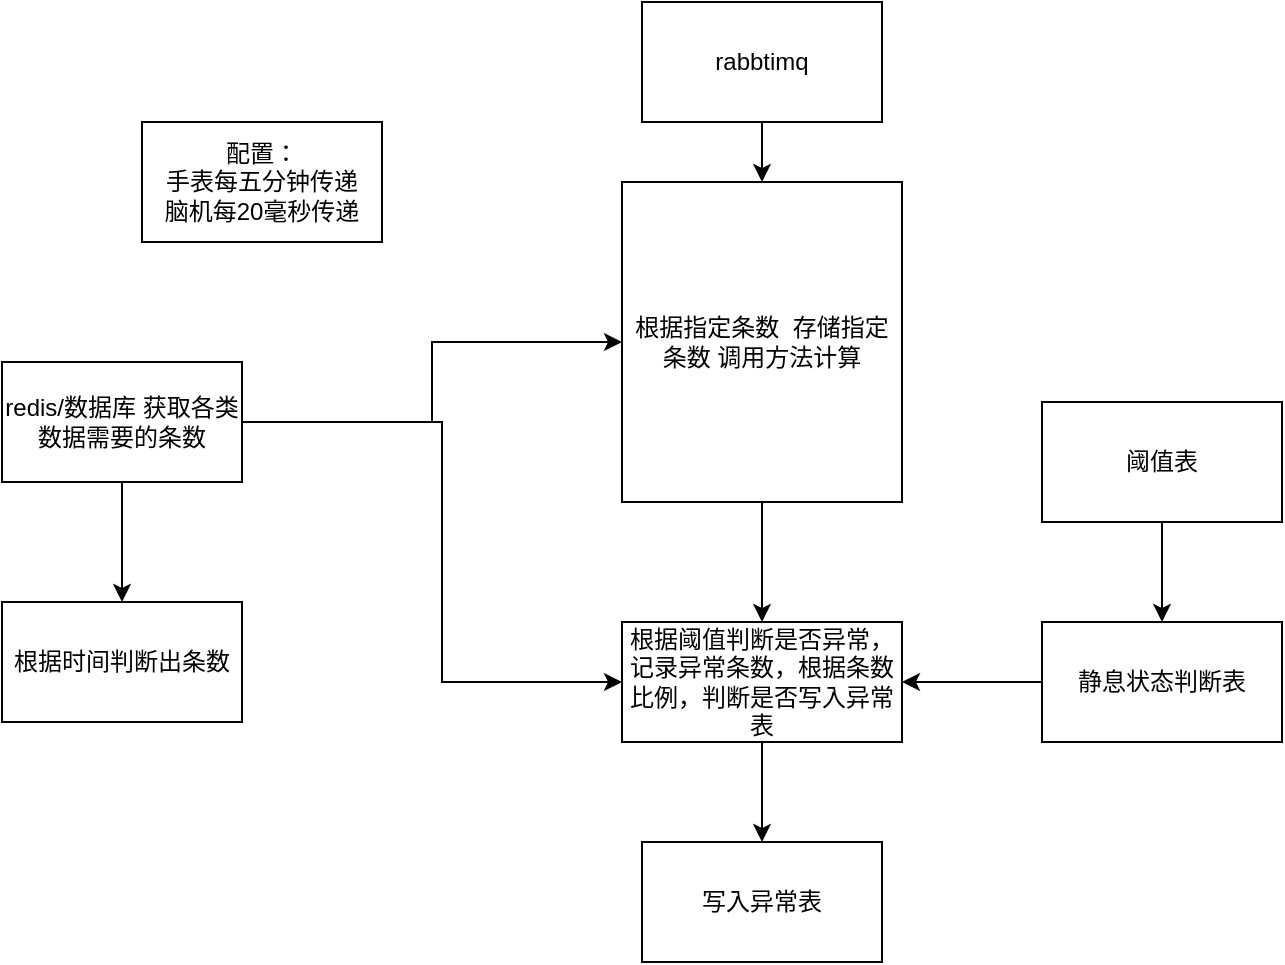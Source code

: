 <mxfile version="20.8.13" type="github">
  <diagram name="Page-1" id="74e2e168-ea6b-b213-b513-2b3c1d86103e">
    <mxGraphModel dx="1050" dy="549" grid="1" gridSize="10" guides="1" tooltips="1" connect="1" arrows="1" fold="1" page="1" pageScale="1" pageWidth="1100" pageHeight="850" background="none" math="0" shadow="0">
      <root>
        <mxCell id="0" />
        <mxCell id="1" parent="0" />
        <mxCell id="mmImKOxBRJz25gbyXTxN-3" value="" style="edgeStyle=orthogonalEdgeStyle;rounded=0;orthogonalLoop=1;jettySize=auto;html=1;" edge="1" parent="1" source="mmImKOxBRJz25gbyXTxN-1" target="mmImKOxBRJz25gbyXTxN-2">
          <mxGeometry relative="1" as="geometry" />
        </mxCell>
        <mxCell id="mmImKOxBRJz25gbyXTxN-1" value="rabbtimq" style="rounded=0;whiteSpace=wrap;html=1;" vertex="1" parent="1">
          <mxGeometry x="530" y="180" width="120" height="60" as="geometry" />
        </mxCell>
        <mxCell id="mmImKOxBRJz25gbyXTxN-7" value="" style="edgeStyle=orthogonalEdgeStyle;rounded=0;orthogonalLoop=1;jettySize=auto;html=1;" edge="1" parent="1" source="mmImKOxBRJz25gbyXTxN-2" target="mmImKOxBRJz25gbyXTxN-6">
          <mxGeometry relative="1" as="geometry" />
        </mxCell>
        <mxCell id="mmImKOxBRJz25gbyXTxN-2" value="根据指定条数&amp;nbsp; 存储指定条数 调用方法计算" style="whiteSpace=wrap;html=1;rounded=0;" vertex="1" parent="1">
          <mxGeometry x="520" y="270" width="140" height="160" as="geometry" />
        </mxCell>
        <mxCell id="mmImKOxBRJz25gbyXTxN-5" style="edgeStyle=orthogonalEdgeStyle;rounded=0;orthogonalLoop=1;jettySize=auto;html=1;exitX=1;exitY=0.5;exitDx=0;exitDy=0;" edge="1" parent="1" source="mmImKOxBRJz25gbyXTxN-4" target="mmImKOxBRJz25gbyXTxN-2">
          <mxGeometry relative="1" as="geometry">
            <mxPoint x="380" y="350" as="targetPoint" />
          </mxGeometry>
        </mxCell>
        <mxCell id="mmImKOxBRJz25gbyXTxN-8" style="edgeStyle=orthogonalEdgeStyle;rounded=0;orthogonalLoop=1;jettySize=auto;html=1;entryX=0;entryY=0.5;entryDx=0;entryDy=0;" edge="1" parent="1" source="mmImKOxBRJz25gbyXTxN-4" target="mmImKOxBRJz25gbyXTxN-6">
          <mxGeometry relative="1" as="geometry">
            <Array as="points">
              <mxPoint x="430" y="390" />
              <mxPoint x="430" y="520" />
            </Array>
          </mxGeometry>
        </mxCell>
        <mxCell id="mmImKOxBRJz25gbyXTxN-16" style="edgeStyle=orthogonalEdgeStyle;rounded=0;orthogonalLoop=1;jettySize=auto;html=1;" edge="1" parent="1" source="mmImKOxBRJz25gbyXTxN-4" target="mmImKOxBRJz25gbyXTxN-15">
          <mxGeometry relative="1" as="geometry" />
        </mxCell>
        <mxCell id="mmImKOxBRJz25gbyXTxN-4" value="redis/数据库 获取各类数据需要的条数" style="rounded=0;whiteSpace=wrap;html=1;" vertex="1" parent="1">
          <mxGeometry x="210" y="360" width="120" height="60" as="geometry" />
        </mxCell>
        <mxCell id="mmImKOxBRJz25gbyXTxN-10" value="" style="edgeStyle=orthogonalEdgeStyle;rounded=0;orthogonalLoop=1;jettySize=auto;html=1;" edge="1" parent="1" source="mmImKOxBRJz25gbyXTxN-6" target="mmImKOxBRJz25gbyXTxN-9">
          <mxGeometry relative="1" as="geometry" />
        </mxCell>
        <mxCell id="mmImKOxBRJz25gbyXTxN-6" value="根据阈值判断是否异常，记录异常条数，根据条数比例，判断是否写入异常表" style="whiteSpace=wrap;html=1;rounded=0;" vertex="1" parent="1">
          <mxGeometry x="520" y="490" width="140" height="60" as="geometry" />
        </mxCell>
        <mxCell id="mmImKOxBRJz25gbyXTxN-9" value="写入异常表" style="whiteSpace=wrap;html=1;rounded=0;" vertex="1" parent="1">
          <mxGeometry x="530" y="600" width="120" height="60" as="geometry" />
        </mxCell>
        <mxCell id="mmImKOxBRJz25gbyXTxN-13" style="edgeStyle=orthogonalEdgeStyle;rounded=0;orthogonalLoop=1;jettySize=auto;html=1;" edge="1" parent="1" source="mmImKOxBRJz25gbyXTxN-11" target="mmImKOxBRJz25gbyXTxN-12">
          <mxGeometry relative="1" as="geometry" />
        </mxCell>
        <mxCell id="mmImKOxBRJz25gbyXTxN-11" value="阈值表" style="rounded=0;whiteSpace=wrap;html=1;" vertex="1" parent="1">
          <mxGeometry x="730" y="380" width="120" height="60" as="geometry" />
        </mxCell>
        <mxCell id="mmImKOxBRJz25gbyXTxN-14" style="edgeStyle=orthogonalEdgeStyle;rounded=0;orthogonalLoop=1;jettySize=auto;html=1;entryX=1;entryY=0.5;entryDx=0;entryDy=0;" edge="1" parent="1" source="mmImKOxBRJz25gbyXTxN-12" target="mmImKOxBRJz25gbyXTxN-6">
          <mxGeometry relative="1" as="geometry" />
        </mxCell>
        <mxCell id="mmImKOxBRJz25gbyXTxN-12" value="静息状态判断表" style="rounded=0;whiteSpace=wrap;html=1;" vertex="1" parent="1">
          <mxGeometry x="730" y="490" width="120" height="60" as="geometry" />
        </mxCell>
        <mxCell id="mmImKOxBRJz25gbyXTxN-15" value="根据时间判断出条数" style="whiteSpace=wrap;html=1;rounded=0;" vertex="1" parent="1">
          <mxGeometry x="210" y="480" width="120" height="60" as="geometry" />
        </mxCell>
        <mxCell id="mmImKOxBRJz25gbyXTxN-17" value="配置：&lt;br&gt;手表每五分钟传递&lt;br&gt;脑机每20毫秒传递" style="rounded=0;whiteSpace=wrap;html=1;" vertex="1" parent="1">
          <mxGeometry x="280" y="240" width="120" height="60" as="geometry" />
        </mxCell>
      </root>
    </mxGraphModel>
  </diagram>
</mxfile>
